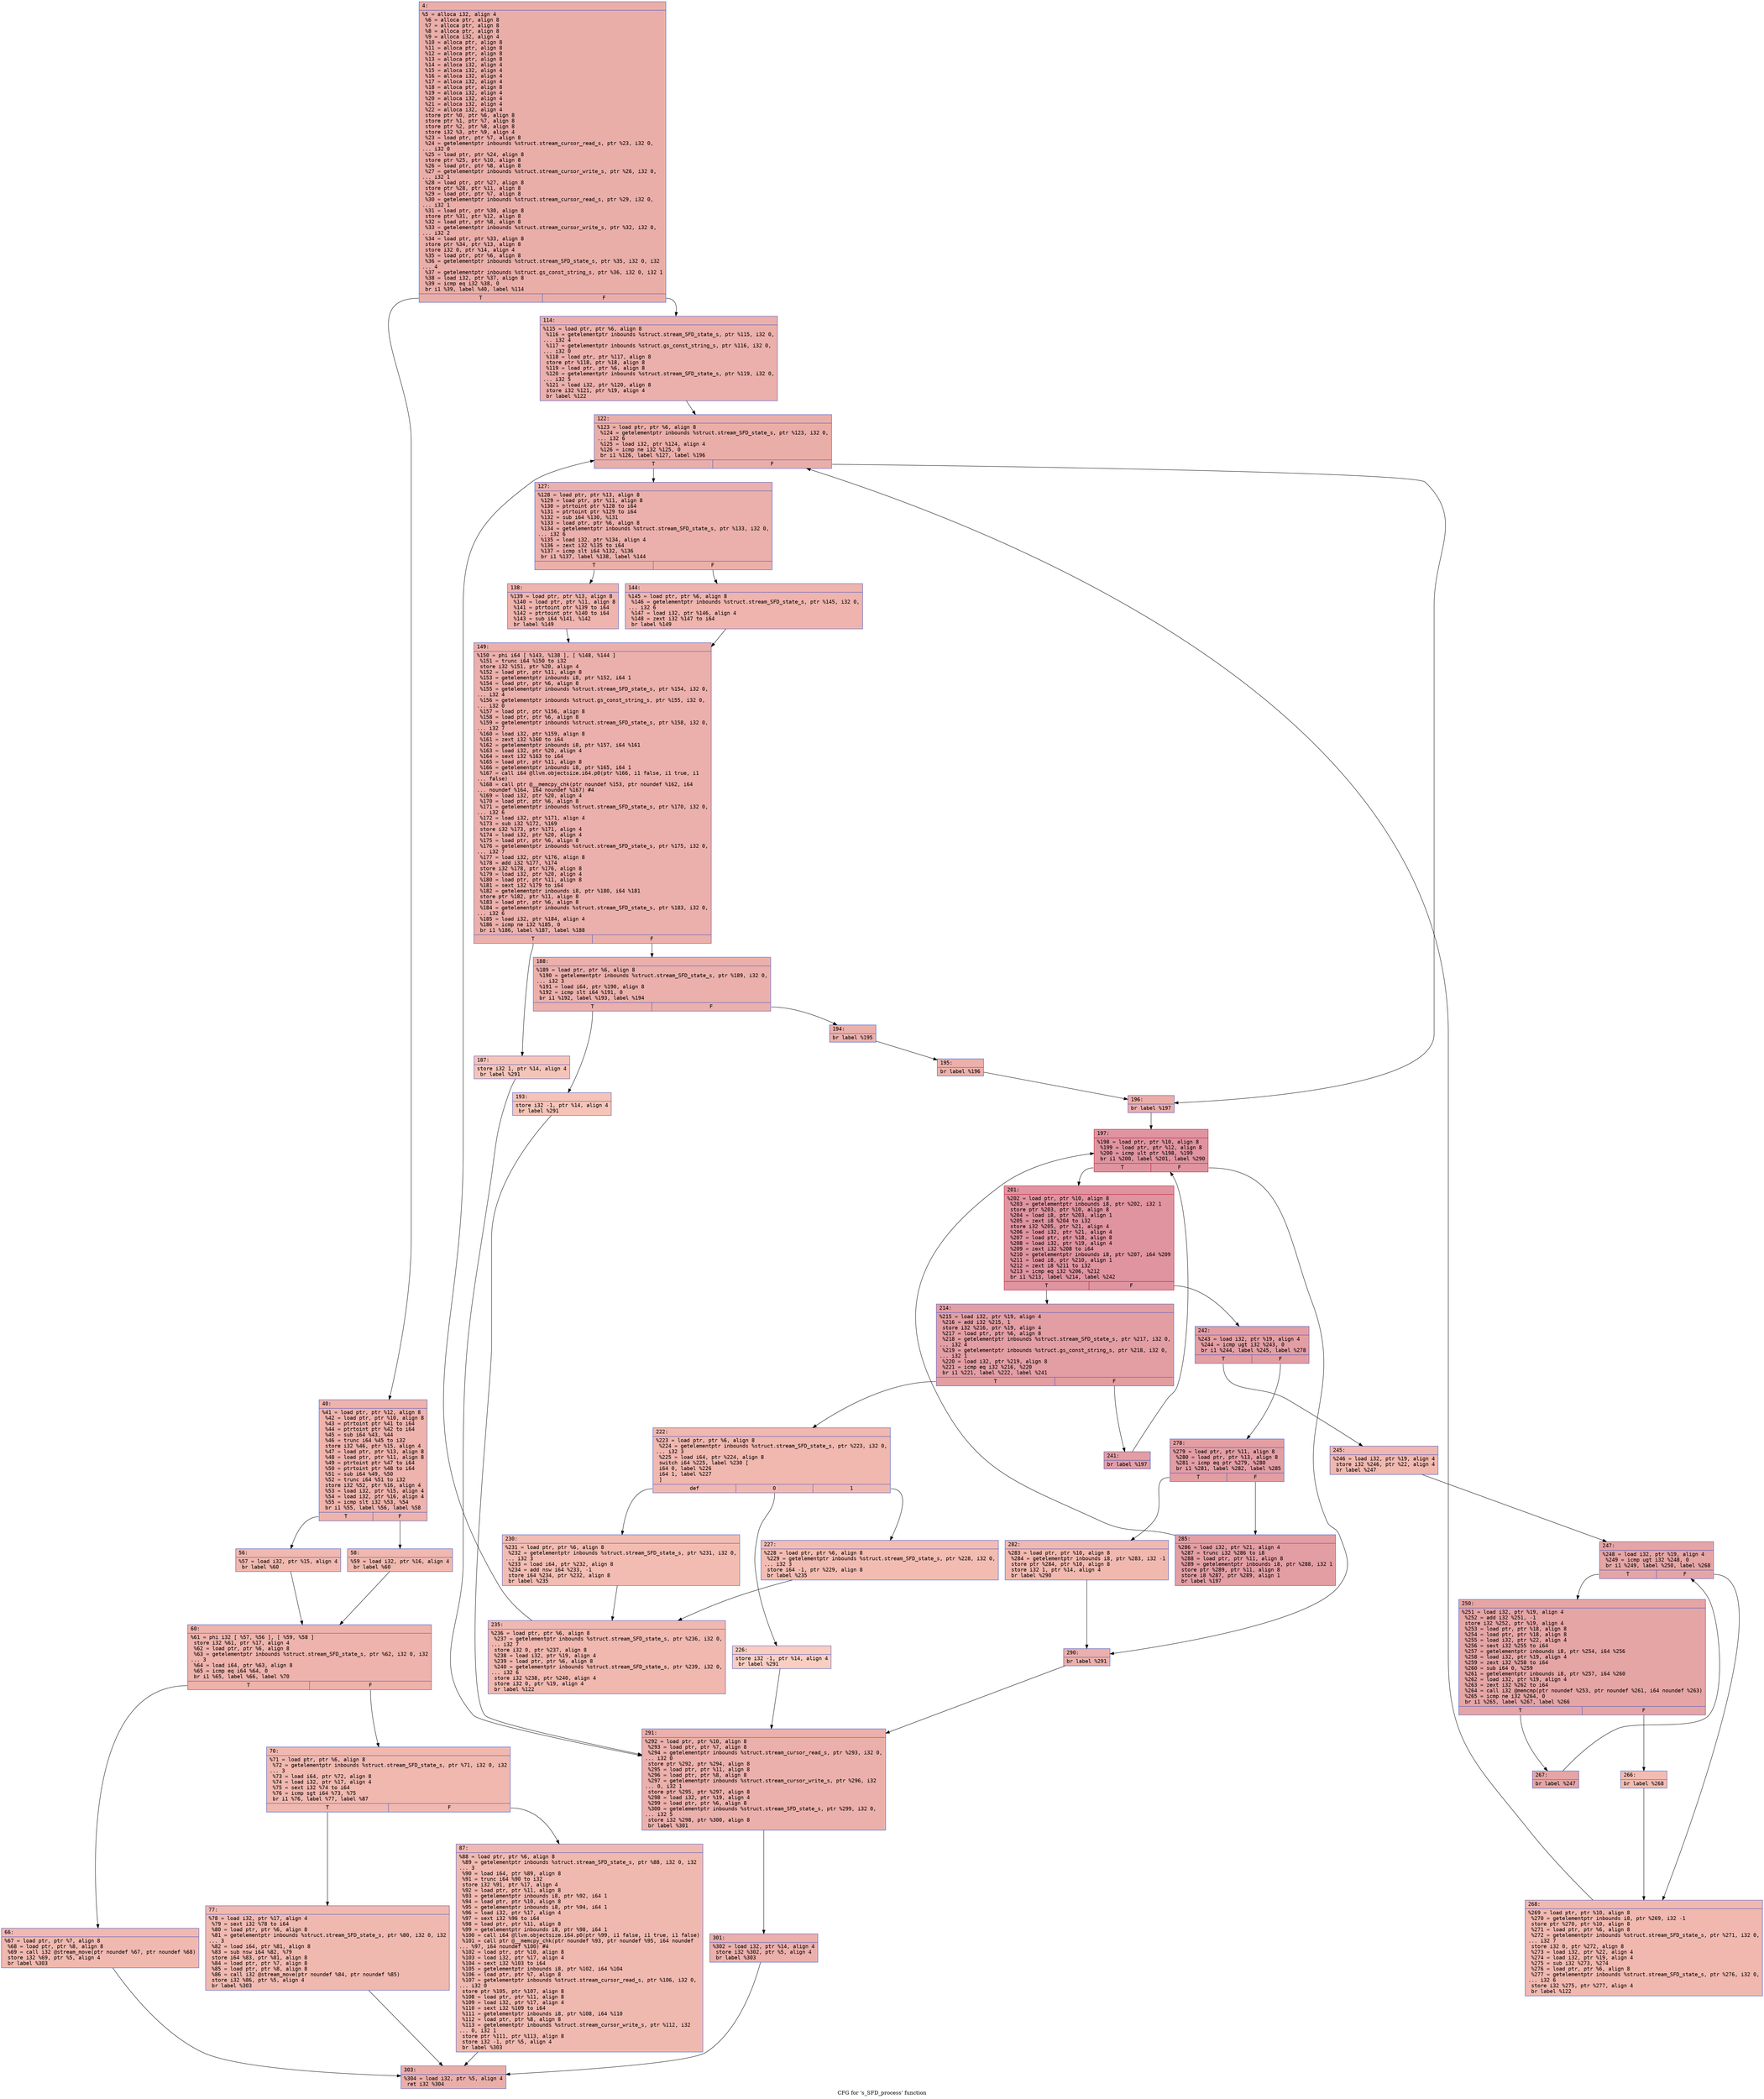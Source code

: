 digraph "CFG for 's_SFD_process' function" {
	label="CFG for 's_SFD_process' function";

	Node0x6000036096d0 [shape=record,color="#3d50c3ff", style=filled, fillcolor="#d0473d70" fontname="Courier",label="{4:\l|  %5 = alloca i32, align 4\l  %6 = alloca ptr, align 8\l  %7 = alloca ptr, align 8\l  %8 = alloca ptr, align 8\l  %9 = alloca i32, align 4\l  %10 = alloca ptr, align 8\l  %11 = alloca ptr, align 8\l  %12 = alloca ptr, align 8\l  %13 = alloca ptr, align 8\l  %14 = alloca i32, align 4\l  %15 = alloca i32, align 4\l  %16 = alloca i32, align 4\l  %17 = alloca i32, align 4\l  %18 = alloca ptr, align 8\l  %19 = alloca i32, align 4\l  %20 = alloca i32, align 4\l  %21 = alloca i32, align 4\l  %22 = alloca i32, align 4\l  store ptr %0, ptr %6, align 8\l  store ptr %1, ptr %7, align 8\l  store ptr %2, ptr %8, align 8\l  store i32 %3, ptr %9, align 4\l  %23 = load ptr, ptr %7, align 8\l  %24 = getelementptr inbounds %struct.stream_cursor_read_s, ptr %23, i32 0,\l... i32 0\l  %25 = load ptr, ptr %24, align 8\l  store ptr %25, ptr %10, align 8\l  %26 = load ptr, ptr %8, align 8\l  %27 = getelementptr inbounds %struct.stream_cursor_write_s, ptr %26, i32 0,\l... i32 1\l  %28 = load ptr, ptr %27, align 8\l  store ptr %28, ptr %11, align 8\l  %29 = load ptr, ptr %7, align 8\l  %30 = getelementptr inbounds %struct.stream_cursor_read_s, ptr %29, i32 0,\l... i32 1\l  %31 = load ptr, ptr %30, align 8\l  store ptr %31, ptr %12, align 8\l  %32 = load ptr, ptr %8, align 8\l  %33 = getelementptr inbounds %struct.stream_cursor_write_s, ptr %32, i32 0,\l... i32 2\l  %34 = load ptr, ptr %33, align 8\l  store ptr %34, ptr %13, align 8\l  store i32 0, ptr %14, align 4\l  %35 = load ptr, ptr %6, align 8\l  %36 = getelementptr inbounds %struct.stream_SFD_state_s, ptr %35, i32 0, i32\l... 4\l  %37 = getelementptr inbounds %struct.gs_const_string_s, ptr %36, i32 0, i32 1\l  %38 = load i32, ptr %37, align 8\l  %39 = icmp eq i32 %38, 0\l  br i1 %39, label %40, label %114\l|{<s0>T|<s1>F}}"];
	Node0x6000036096d0:s0 -> Node0x600003609720[tooltip="4 -> 40\nProbability 37.50%" ];
	Node0x6000036096d0:s1 -> Node0x6000036099a0[tooltip="4 -> 114\nProbability 62.50%" ];
	Node0x600003609720 [shape=record,color="#3d50c3ff", style=filled, fillcolor="#d6524470" fontname="Courier",label="{40:\l|  %41 = load ptr, ptr %12, align 8\l  %42 = load ptr, ptr %10, align 8\l  %43 = ptrtoint ptr %41 to i64\l  %44 = ptrtoint ptr %42 to i64\l  %45 = sub i64 %43, %44\l  %46 = trunc i64 %45 to i32\l  store i32 %46, ptr %15, align 4\l  %47 = load ptr, ptr %13, align 8\l  %48 = load ptr, ptr %11, align 8\l  %49 = ptrtoint ptr %47 to i64\l  %50 = ptrtoint ptr %48 to i64\l  %51 = sub i64 %49, %50\l  %52 = trunc i64 %51 to i32\l  store i32 %52, ptr %16, align 4\l  %53 = load i32, ptr %15, align 4\l  %54 = load i32, ptr %16, align 4\l  %55 = icmp slt i32 %53, %54\l  br i1 %55, label %56, label %58\l|{<s0>T|<s1>F}}"];
	Node0x600003609720:s0 -> Node0x600003609770[tooltip="40 -> 56\nProbability 50.00%" ];
	Node0x600003609720:s1 -> Node0x6000036097c0[tooltip="40 -> 58\nProbability 50.00%" ];
	Node0x600003609770 [shape=record,color="#3d50c3ff", style=filled, fillcolor="#dc5d4a70" fontname="Courier",label="{56:\l|  %57 = load i32, ptr %15, align 4\l  br label %60\l}"];
	Node0x600003609770 -> Node0x600003609810[tooltip="56 -> 60\nProbability 100.00%" ];
	Node0x6000036097c0 [shape=record,color="#3d50c3ff", style=filled, fillcolor="#dc5d4a70" fontname="Courier",label="{58:\l|  %59 = load i32, ptr %16, align 4\l  br label %60\l}"];
	Node0x6000036097c0 -> Node0x600003609810[tooltip="58 -> 60\nProbability 100.00%" ];
	Node0x600003609810 [shape=record,color="#3d50c3ff", style=filled, fillcolor="#d6524470" fontname="Courier",label="{60:\l|  %61 = phi i32 [ %57, %56 ], [ %59, %58 ]\l  store i32 %61, ptr %17, align 4\l  %62 = load ptr, ptr %6, align 8\l  %63 = getelementptr inbounds %struct.stream_SFD_state_s, ptr %62, i32 0, i32\l... 3\l  %64 = load i64, ptr %63, align 8\l  %65 = icmp eq i64 %64, 0\l  br i1 %65, label %66, label %70\l|{<s0>T|<s1>F}}"];
	Node0x600003609810:s0 -> Node0x600003609860[tooltip="60 -> 66\nProbability 37.50%" ];
	Node0x600003609810:s1 -> Node0x6000036098b0[tooltip="60 -> 70\nProbability 62.50%" ];
	Node0x600003609860 [shape=record,color="#3d50c3ff", style=filled, fillcolor="#de614d70" fontname="Courier",label="{66:\l|  %67 = load ptr, ptr %7, align 8\l  %68 = load ptr, ptr %8, align 8\l  %69 = call i32 @stream_move(ptr noundef %67, ptr noundef %68)\l  store i32 %69, ptr %5, align 4\l  br label %303\l}"];
	Node0x600003609860 -> Node0x60000360a440[tooltip="66 -> 303\nProbability 100.00%" ];
	Node0x6000036098b0 [shape=record,color="#3d50c3ff", style=filled, fillcolor="#dc5d4a70" fontname="Courier",label="{70:\l|  %71 = load ptr, ptr %6, align 8\l  %72 = getelementptr inbounds %struct.stream_SFD_state_s, ptr %71, i32 0, i32\l... 3\l  %73 = load i64, ptr %72, align 8\l  %74 = load i32, ptr %17, align 4\l  %75 = sext i32 %74 to i64\l  %76 = icmp sgt i64 %73, %75\l  br i1 %76, label %77, label %87\l|{<s0>T|<s1>F}}"];
	Node0x6000036098b0:s0 -> Node0x600003609900[tooltip="70 -> 77\nProbability 50.00%" ];
	Node0x6000036098b0:s1 -> Node0x600003609950[tooltip="70 -> 87\nProbability 50.00%" ];
	Node0x600003609900 [shape=record,color="#3d50c3ff", style=filled, fillcolor="#de614d70" fontname="Courier",label="{77:\l|  %78 = load i32, ptr %17, align 4\l  %79 = sext i32 %78 to i64\l  %80 = load ptr, ptr %6, align 8\l  %81 = getelementptr inbounds %struct.stream_SFD_state_s, ptr %80, i32 0, i32\l... 3\l  %82 = load i64, ptr %81, align 8\l  %83 = sub nsw i64 %82, %79\l  store i64 %83, ptr %81, align 8\l  %84 = load ptr, ptr %7, align 8\l  %85 = load ptr, ptr %8, align 8\l  %86 = call i32 @stream_move(ptr noundef %84, ptr noundef %85)\l  store i32 %86, ptr %5, align 4\l  br label %303\l}"];
	Node0x600003609900 -> Node0x60000360a440[tooltip="77 -> 303\nProbability 100.00%" ];
	Node0x600003609950 [shape=record,color="#3d50c3ff", style=filled, fillcolor="#de614d70" fontname="Courier",label="{87:\l|  %88 = load ptr, ptr %6, align 8\l  %89 = getelementptr inbounds %struct.stream_SFD_state_s, ptr %88, i32 0, i32\l... 3\l  %90 = load i64, ptr %89, align 8\l  %91 = trunc i64 %90 to i32\l  store i32 %91, ptr %17, align 4\l  %92 = load ptr, ptr %11, align 8\l  %93 = getelementptr inbounds i8, ptr %92, i64 1\l  %94 = load ptr, ptr %10, align 8\l  %95 = getelementptr inbounds i8, ptr %94, i64 1\l  %96 = load i32, ptr %17, align 4\l  %97 = sext i32 %96 to i64\l  %98 = load ptr, ptr %11, align 8\l  %99 = getelementptr inbounds i8, ptr %98, i64 1\l  %100 = call i64 @llvm.objectsize.i64.p0(ptr %99, i1 false, i1 true, i1 false)\l  %101 = call ptr @__memcpy_chk(ptr noundef %93, ptr noundef %95, i64 noundef\l... %97, i64 noundef %100) #4\l  %102 = load ptr, ptr %10, align 8\l  %103 = load i32, ptr %17, align 4\l  %104 = sext i32 %103 to i64\l  %105 = getelementptr inbounds i8, ptr %102, i64 %104\l  %106 = load ptr, ptr %7, align 8\l  %107 = getelementptr inbounds %struct.stream_cursor_read_s, ptr %106, i32 0,\l... i32 0\l  store ptr %105, ptr %107, align 8\l  %108 = load ptr, ptr %11, align 8\l  %109 = load i32, ptr %17, align 4\l  %110 = sext i32 %109 to i64\l  %111 = getelementptr inbounds i8, ptr %108, i64 %110\l  %112 = load ptr, ptr %8, align 8\l  %113 = getelementptr inbounds %struct.stream_cursor_write_s, ptr %112, i32\l... 0, i32 1\l  store ptr %111, ptr %113, align 8\l  store i32 -1, ptr %5, align 4\l  br label %303\l}"];
	Node0x600003609950 -> Node0x60000360a440[tooltip="87 -> 303\nProbability 100.00%" ];
	Node0x6000036099a0 [shape=record,color="#3d50c3ff", style=filled, fillcolor="#d24b4070" fontname="Courier",label="{114:\l|  %115 = load ptr, ptr %6, align 8\l  %116 = getelementptr inbounds %struct.stream_SFD_state_s, ptr %115, i32 0,\l... i32 4\l  %117 = getelementptr inbounds %struct.gs_const_string_s, ptr %116, i32 0,\l... i32 0\l  %118 = load ptr, ptr %117, align 8\l  store ptr %118, ptr %18, align 8\l  %119 = load ptr, ptr %6, align 8\l  %120 = getelementptr inbounds %struct.stream_SFD_state_s, ptr %119, i32 0,\l... i32 5\l  %121 = load i32, ptr %120, align 8\l  store i32 %121, ptr %19, align 4\l  br label %122\l}"];
	Node0x6000036099a0 -> Node0x6000036099f0[tooltip="114 -> 122\nProbability 100.00%" ];
	Node0x6000036099f0 [shape=record,color="#3d50c3ff", style=filled, fillcolor="#d0473d70" fontname="Courier",label="{122:\l|  %123 = load ptr, ptr %6, align 8\l  %124 = getelementptr inbounds %struct.stream_SFD_state_s, ptr %123, i32 0,\l... i32 6\l  %125 = load i32, ptr %124, align 4\l  %126 = icmp ne i32 %125, 0\l  br i1 %126, label %127, label %196\l|{<s0>T|<s1>F}}"];
	Node0x6000036099f0:s0 -> Node0x600003609a40[tooltip="122 -> 127\nProbability 62.50%" ];
	Node0x6000036099f0:s1 -> Node0x600003609d10[tooltip="122 -> 196\nProbability 37.50%" ];
	Node0x600003609a40 [shape=record,color="#3d50c3ff", style=filled, fillcolor="#d24b4070" fontname="Courier",label="{127:\l|  %128 = load ptr, ptr %13, align 8\l  %129 = load ptr, ptr %11, align 8\l  %130 = ptrtoint ptr %128 to i64\l  %131 = ptrtoint ptr %129 to i64\l  %132 = sub i64 %130, %131\l  %133 = load ptr, ptr %6, align 8\l  %134 = getelementptr inbounds %struct.stream_SFD_state_s, ptr %133, i32 0,\l... i32 6\l  %135 = load i32, ptr %134, align 4\l  %136 = zext i32 %135 to i64\l  %137 = icmp slt i64 %132, %136\l  br i1 %137, label %138, label %144\l|{<s0>T|<s1>F}}"];
	Node0x600003609a40:s0 -> Node0x600003609a90[tooltip="127 -> 138\nProbability 50.00%" ];
	Node0x600003609a40:s1 -> Node0x600003609ae0[tooltip="127 -> 144\nProbability 50.00%" ];
	Node0x600003609a90 [shape=record,color="#3d50c3ff", style=filled, fillcolor="#d8564670" fontname="Courier",label="{138:\l|  %139 = load ptr, ptr %13, align 8\l  %140 = load ptr, ptr %11, align 8\l  %141 = ptrtoint ptr %139 to i64\l  %142 = ptrtoint ptr %140 to i64\l  %143 = sub i64 %141, %142\l  br label %149\l}"];
	Node0x600003609a90 -> Node0x600003609b30[tooltip="138 -> 149\nProbability 100.00%" ];
	Node0x600003609ae0 [shape=record,color="#3d50c3ff", style=filled, fillcolor="#d8564670" fontname="Courier",label="{144:\l|  %145 = load ptr, ptr %6, align 8\l  %146 = getelementptr inbounds %struct.stream_SFD_state_s, ptr %145, i32 0,\l... i32 6\l  %147 = load i32, ptr %146, align 4\l  %148 = zext i32 %147 to i64\l  br label %149\l}"];
	Node0x600003609ae0 -> Node0x600003609b30[tooltip="144 -> 149\nProbability 100.00%" ];
	Node0x600003609b30 [shape=record,color="#3d50c3ff", style=filled, fillcolor="#d24b4070" fontname="Courier",label="{149:\l|  %150 = phi i64 [ %143, %138 ], [ %148, %144 ]\l  %151 = trunc i64 %150 to i32\l  store i32 %151, ptr %20, align 4\l  %152 = load ptr, ptr %11, align 8\l  %153 = getelementptr inbounds i8, ptr %152, i64 1\l  %154 = load ptr, ptr %6, align 8\l  %155 = getelementptr inbounds %struct.stream_SFD_state_s, ptr %154, i32 0,\l... i32 4\l  %156 = getelementptr inbounds %struct.gs_const_string_s, ptr %155, i32 0,\l... i32 0\l  %157 = load ptr, ptr %156, align 8\l  %158 = load ptr, ptr %6, align 8\l  %159 = getelementptr inbounds %struct.stream_SFD_state_s, ptr %158, i32 0,\l... i32 7\l  %160 = load i32, ptr %159, align 8\l  %161 = zext i32 %160 to i64\l  %162 = getelementptr inbounds i8, ptr %157, i64 %161\l  %163 = load i32, ptr %20, align 4\l  %164 = sext i32 %163 to i64\l  %165 = load ptr, ptr %11, align 8\l  %166 = getelementptr inbounds i8, ptr %165, i64 1\l  %167 = call i64 @llvm.objectsize.i64.p0(ptr %166, i1 false, i1 true, i1\l... false)\l  %168 = call ptr @__memcpy_chk(ptr noundef %153, ptr noundef %162, i64\l... noundef %164, i64 noundef %167) #4\l  %169 = load i32, ptr %20, align 4\l  %170 = load ptr, ptr %6, align 8\l  %171 = getelementptr inbounds %struct.stream_SFD_state_s, ptr %170, i32 0,\l... i32 6\l  %172 = load i32, ptr %171, align 4\l  %173 = sub i32 %172, %169\l  store i32 %173, ptr %171, align 4\l  %174 = load i32, ptr %20, align 4\l  %175 = load ptr, ptr %6, align 8\l  %176 = getelementptr inbounds %struct.stream_SFD_state_s, ptr %175, i32 0,\l... i32 7\l  %177 = load i32, ptr %176, align 8\l  %178 = add i32 %177, %174\l  store i32 %178, ptr %176, align 8\l  %179 = load i32, ptr %20, align 4\l  %180 = load ptr, ptr %11, align 8\l  %181 = sext i32 %179 to i64\l  %182 = getelementptr inbounds i8, ptr %180, i64 %181\l  store ptr %182, ptr %11, align 8\l  %183 = load ptr, ptr %6, align 8\l  %184 = getelementptr inbounds %struct.stream_SFD_state_s, ptr %183, i32 0,\l... i32 6\l  %185 = load i32, ptr %184, align 4\l  %186 = icmp ne i32 %185, 0\l  br i1 %186, label %187, label %188\l|{<s0>T|<s1>F}}"];
	Node0x600003609b30:s0 -> Node0x600003609b80[tooltip="149 -> 187\nProbability 3.12%" ];
	Node0x600003609b30:s1 -> Node0x600003609bd0[tooltip="149 -> 188\nProbability 96.88%" ];
	Node0x600003609b80 [shape=record,color="#3d50c3ff", style=filled, fillcolor="#e97a5f70" fontname="Courier",label="{187:\l|  store i32 1, ptr %14, align 4\l  br label %291\l}"];
	Node0x600003609b80 -> Node0x60000360a3a0[tooltip="187 -> 291\nProbability 100.00%" ];
	Node0x600003609bd0 [shape=record,color="#3d50c3ff", style=filled, fillcolor="#d24b4070" fontname="Courier",label="{188:\l|  %189 = load ptr, ptr %6, align 8\l  %190 = getelementptr inbounds %struct.stream_SFD_state_s, ptr %189, i32 0,\l... i32 3\l  %191 = load i64, ptr %190, align 8\l  %192 = icmp slt i64 %191, 0\l  br i1 %192, label %193, label %194\l|{<s0>T|<s1>F}}"];
	Node0x600003609bd0:s0 -> Node0x600003609c20[tooltip="188 -> 193\nProbability 3.12%" ];
	Node0x600003609bd0:s1 -> Node0x600003609c70[tooltip="188 -> 194\nProbability 96.88%" ];
	Node0x600003609c20 [shape=record,color="#3d50c3ff", style=filled, fillcolor="#e97a5f70" fontname="Courier",label="{193:\l|  store i32 -1, ptr %14, align 4\l  br label %291\l}"];
	Node0x600003609c20 -> Node0x60000360a3a0[tooltip="193 -> 291\nProbability 100.00%" ];
	Node0x600003609c70 [shape=record,color="#3d50c3ff", style=filled, fillcolor="#d24b4070" fontname="Courier",label="{194:\l|  br label %195\l}"];
	Node0x600003609c70 -> Node0x600003609cc0[tooltip="194 -> 195\nProbability 100.00%" ];
	Node0x600003609cc0 [shape=record,color="#3d50c3ff", style=filled, fillcolor="#d24b4070" fontname="Courier",label="{195:\l|  br label %196\l}"];
	Node0x600003609cc0 -> Node0x600003609d10[tooltip="195 -> 196\nProbability 100.00%" ];
	Node0x600003609d10 [shape=record,color="#3d50c3ff", style=filled, fillcolor="#d0473d70" fontname="Courier",label="{196:\l|  br label %197\l}"];
	Node0x600003609d10 -> Node0x600003609d60[tooltip="196 -> 197\nProbability 100.00%" ];
	Node0x600003609d60 [shape=record,color="#b70d28ff", style=filled, fillcolor="#b70d2870" fontname="Courier",label="{197:\l|  %198 = load ptr, ptr %10, align 8\l  %199 = load ptr, ptr %12, align 8\l  %200 = icmp ult ptr %198, %199\l  br i1 %200, label %201, label %290\l|{<s0>T|<s1>F}}"];
	Node0x600003609d60:s0 -> Node0x600003609db0[tooltip="197 -> 201\nProbability 96.88%" ];
	Node0x600003609d60:s1 -> Node0x60000360a350[tooltip="197 -> 290\nProbability 3.12%" ];
	Node0x600003609db0 [shape=record,color="#b70d28ff", style=filled, fillcolor="#b70d2870" fontname="Courier",label="{201:\l|  %202 = load ptr, ptr %10, align 8\l  %203 = getelementptr inbounds i8, ptr %202, i32 1\l  store ptr %203, ptr %10, align 8\l  %204 = load i8, ptr %203, align 1\l  %205 = zext i8 %204 to i32\l  store i32 %205, ptr %21, align 4\l  %206 = load i32, ptr %21, align 4\l  %207 = load ptr, ptr %18, align 8\l  %208 = load i32, ptr %19, align 4\l  %209 = zext i32 %208 to i64\l  %210 = getelementptr inbounds i8, ptr %207, i64 %209\l  %211 = load i8, ptr %210, align 1\l  %212 = zext i8 %211 to i32\l  %213 = icmp eq i32 %206, %212\l  br i1 %213, label %214, label %242\l|{<s0>T|<s1>F}}"];
	Node0x600003609db0:s0 -> Node0x600003609e00[tooltip="201 -> 214\nProbability 50.00%" ];
	Node0x600003609db0:s1 -> Node0x60000360a030[tooltip="201 -> 242\nProbability 50.00%" ];
	Node0x600003609e00 [shape=record,color="#3d50c3ff", style=filled, fillcolor="#be242e70" fontname="Courier",label="{214:\l|  %215 = load i32, ptr %19, align 4\l  %216 = add i32 %215, 1\l  store i32 %216, ptr %19, align 4\l  %217 = load ptr, ptr %6, align 8\l  %218 = getelementptr inbounds %struct.stream_SFD_state_s, ptr %217, i32 0,\l... i32 4\l  %219 = getelementptr inbounds %struct.gs_const_string_s, ptr %218, i32 0,\l... i32 1\l  %220 = load i32, ptr %219, align 8\l  %221 = icmp eq i32 %216, %220\l  br i1 %221, label %222, label %241\l|{<s0>T|<s1>F}}"];
	Node0x600003609e00:s0 -> Node0x600003609e50[tooltip="214 -> 222\nProbability 3.12%" ];
	Node0x600003609e00:s1 -> Node0x600003609fe0[tooltip="214 -> 241\nProbability 96.88%" ];
	Node0x600003609e50 [shape=record,color="#3d50c3ff", style=filled, fillcolor="#dc5d4a70" fontname="Courier",label="{222:\l|  %223 = load ptr, ptr %6, align 8\l  %224 = getelementptr inbounds %struct.stream_SFD_state_s, ptr %223, i32 0,\l... i32 3\l  %225 = load i64, ptr %224, align 8\l  switch i64 %225, label %230 [\l    i64 0, label %226\l    i64 1, label %227\l  ]\l|{<s0>def|<s1>0|<s2>1}}"];
	Node0x600003609e50:s0 -> Node0x600003609f40[tooltip="222 -> 230\nProbability 49.21%" ];
	Node0x600003609e50:s1 -> Node0x600003609ea0[tooltip="222 -> 226\nProbability 1.59%" ];
	Node0x600003609e50:s2 -> Node0x600003609ef0[tooltip="222 -> 227\nProbability 49.21%" ];
	Node0x600003609ea0 [shape=record,color="#3d50c3ff", style=filled, fillcolor="#f2907270" fontname="Courier",label="{226:\l|  store i32 -1, ptr %14, align 4\l  br label %291\l}"];
	Node0x600003609ea0 -> Node0x60000360a3a0[tooltip="226 -> 291\nProbability 100.00%" ];
	Node0x600003609ef0 [shape=record,color="#3d50c3ff", style=filled, fillcolor="#e1675170" fontname="Courier",label="{227:\l|  %228 = load ptr, ptr %6, align 8\l  %229 = getelementptr inbounds %struct.stream_SFD_state_s, ptr %228, i32 0,\l... i32 3\l  store i64 -1, ptr %229, align 8\l  br label %235\l}"];
	Node0x600003609ef0 -> Node0x600003609f90[tooltip="227 -> 235\nProbability 100.00%" ];
	Node0x600003609f40 [shape=record,color="#3d50c3ff", style=filled, fillcolor="#e1675170" fontname="Courier",label="{230:\l|  %231 = load ptr, ptr %6, align 8\l  %232 = getelementptr inbounds %struct.stream_SFD_state_s, ptr %231, i32 0,\l... i32 3\l  %233 = load i64, ptr %232, align 8\l  %234 = add nsw i64 %233, -1\l  store i64 %234, ptr %232, align 8\l  br label %235\l}"];
	Node0x600003609f40 -> Node0x600003609f90[tooltip="230 -> 235\nProbability 100.00%" ];
	Node0x600003609f90 [shape=record,color="#3d50c3ff", style=filled, fillcolor="#dc5d4a70" fontname="Courier",label="{235:\l|  %236 = load ptr, ptr %6, align 8\l  %237 = getelementptr inbounds %struct.stream_SFD_state_s, ptr %236, i32 0,\l... i32 7\l  store i32 0, ptr %237, align 8\l  %238 = load i32, ptr %19, align 4\l  %239 = load ptr, ptr %6, align 8\l  %240 = getelementptr inbounds %struct.stream_SFD_state_s, ptr %239, i32 0,\l... i32 6\l  store i32 %238, ptr %240, align 4\l  store i32 0, ptr %19, align 4\l  br label %122\l}"];
	Node0x600003609f90 -> Node0x6000036099f0[tooltip="235 -> 122\nProbability 100.00%" ];
	Node0x600003609fe0 [shape=record,color="#3d50c3ff", style=filled, fillcolor="#be242e70" fontname="Courier",label="{241:\l|  br label %197\l}"];
	Node0x600003609fe0 -> Node0x600003609d60[tooltip="241 -> 197\nProbability 100.00%" ];
	Node0x60000360a030 [shape=record,color="#3d50c3ff", style=filled, fillcolor="#be242e70" fontname="Courier",label="{242:\l|  %243 = load i32, ptr %19, align 4\l  %244 = icmp ugt i32 %243, 0\l  br i1 %244, label %245, label %278\l|{<s0>T|<s1>F}}"];
	Node0x60000360a030:s0 -> Node0x60000360a080[tooltip="242 -> 245\nProbability 3.12%" ];
	Node0x60000360a030:s1 -> Node0x60000360a260[tooltip="242 -> 278\nProbability 96.88%" ];
	Node0x60000360a080 [shape=record,color="#3d50c3ff", style=filled, fillcolor="#dc5d4a70" fontname="Courier",label="{245:\l|  %246 = load i32, ptr %19, align 4\l  store i32 %246, ptr %22, align 4\l  br label %247\l}"];
	Node0x60000360a080 -> Node0x60000360a0d0[tooltip="245 -> 247\nProbability 100.00%" ];
	Node0x60000360a0d0 [shape=record,color="#3d50c3ff", style=filled, fillcolor="#c5333470" fontname="Courier",label="{247:\l|  %248 = load i32, ptr %19, align 4\l  %249 = icmp ugt i32 %248, 0\l  br i1 %249, label %250, label %268\l|{<s0>T|<s1>F}}"];
	Node0x60000360a0d0:s0 -> Node0x60000360a120[tooltip="247 -> 250\nProbability 96.88%" ];
	Node0x60000360a0d0:s1 -> Node0x60000360a210[tooltip="247 -> 268\nProbability 3.12%" ];
	Node0x60000360a120 [shape=record,color="#3d50c3ff", style=filled, fillcolor="#c5333470" fontname="Courier",label="{250:\l|  %251 = load i32, ptr %19, align 4\l  %252 = add i32 %251, -1\l  store i32 %252, ptr %19, align 4\l  %253 = load ptr, ptr %18, align 8\l  %254 = load ptr, ptr %18, align 8\l  %255 = load i32, ptr %22, align 4\l  %256 = sext i32 %255 to i64\l  %257 = getelementptr inbounds i8, ptr %254, i64 %256\l  %258 = load i32, ptr %19, align 4\l  %259 = zext i32 %258 to i64\l  %260 = sub i64 0, %259\l  %261 = getelementptr inbounds i8, ptr %257, i64 %260\l  %262 = load i32, ptr %19, align 4\l  %263 = zext i32 %262 to i64\l  %264 = call i32 @memcmp(ptr noundef %253, ptr noundef %261, i64 noundef %263)\l  %265 = icmp ne i32 %264, 0\l  br i1 %265, label %267, label %266\l|{<s0>T|<s1>F}}"];
	Node0x60000360a120:s0 -> Node0x60000360a1c0[tooltip="250 -> 267\nProbability 96.88%" ];
	Node0x60000360a120:s1 -> Node0x60000360a170[tooltip="250 -> 266\nProbability 3.12%" ];
	Node0x60000360a170 [shape=record,color="#3d50c3ff", style=filled, fillcolor="#e1675170" fontname="Courier",label="{266:\l|  br label %268\l}"];
	Node0x60000360a170 -> Node0x60000360a210[tooltip="266 -> 268\nProbability 100.00%" ];
	Node0x60000360a1c0 [shape=record,color="#3d50c3ff", style=filled, fillcolor="#c5333470" fontname="Courier",label="{267:\l|  br label %247\l}"];
	Node0x60000360a1c0 -> Node0x60000360a0d0[tooltip="267 -> 247\nProbability 100.00%" ];
	Node0x60000360a210 [shape=record,color="#3d50c3ff", style=filled, fillcolor="#dc5d4a70" fontname="Courier",label="{268:\l|  %269 = load ptr, ptr %10, align 8\l  %270 = getelementptr inbounds i8, ptr %269, i32 -1\l  store ptr %270, ptr %10, align 8\l  %271 = load ptr, ptr %6, align 8\l  %272 = getelementptr inbounds %struct.stream_SFD_state_s, ptr %271, i32 0,\l... i32 7\l  store i32 0, ptr %272, align 8\l  %273 = load i32, ptr %22, align 4\l  %274 = load i32, ptr %19, align 4\l  %275 = sub i32 %273, %274\l  %276 = load ptr, ptr %6, align 8\l  %277 = getelementptr inbounds %struct.stream_SFD_state_s, ptr %276, i32 0,\l... i32 6\l  store i32 %275, ptr %277, align 4\l  br label %122\l}"];
	Node0x60000360a210 -> Node0x6000036099f0[tooltip="268 -> 122\nProbability 100.00%" ];
	Node0x60000360a260 [shape=record,color="#3d50c3ff", style=filled, fillcolor="#be242e70" fontname="Courier",label="{278:\l|  %279 = load ptr, ptr %11, align 8\l  %280 = load ptr, ptr %13, align 8\l  %281 = icmp eq ptr %279, %280\l  br i1 %281, label %282, label %285\l|{<s0>T|<s1>F}}"];
	Node0x60000360a260:s0 -> Node0x60000360a2b0[tooltip="278 -> 282\nProbability 3.12%" ];
	Node0x60000360a260:s1 -> Node0x60000360a300[tooltip="278 -> 285\nProbability 96.88%" ];
	Node0x60000360a2b0 [shape=record,color="#3d50c3ff", style=filled, fillcolor="#dc5d4a70" fontname="Courier",label="{282:\l|  %283 = load ptr, ptr %10, align 8\l  %284 = getelementptr inbounds i8, ptr %283, i32 -1\l  store ptr %284, ptr %10, align 8\l  store i32 1, ptr %14, align 4\l  br label %290\l}"];
	Node0x60000360a2b0 -> Node0x60000360a350[tooltip="282 -> 290\nProbability 100.00%" ];
	Node0x60000360a300 [shape=record,color="#3d50c3ff", style=filled, fillcolor="#be242e70" fontname="Courier",label="{285:\l|  %286 = load i32, ptr %21, align 4\l  %287 = trunc i32 %286 to i8\l  %288 = load ptr, ptr %11, align 8\l  %289 = getelementptr inbounds i8, ptr %288, i32 1\l  store ptr %289, ptr %11, align 8\l  store i8 %287, ptr %289, align 1\l  br label %197\l}"];
	Node0x60000360a300 -> Node0x600003609d60[tooltip="285 -> 197\nProbability 100.00%" ];
	Node0x60000360a350 [shape=record,color="#3d50c3ff", style=filled, fillcolor="#d24b4070" fontname="Courier",label="{290:\l|  br label %291\l}"];
	Node0x60000360a350 -> Node0x60000360a3a0[tooltip="290 -> 291\nProbability 100.00%" ];
	Node0x60000360a3a0 [shape=record,color="#3d50c3ff", style=filled, fillcolor="#d24b4070" fontname="Courier",label="{291:\l|  %292 = load ptr, ptr %10, align 8\l  %293 = load ptr, ptr %7, align 8\l  %294 = getelementptr inbounds %struct.stream_cursor_read_s, ptr %293, i32 0,\l... i32 0\l  store ptr %292, ptr %294, align 8\l  %295 = load ptr, ptr %11, align 8\l  %296 = load ptr, ptr %8, align 8\l  %297 = getelementptr inbounds %struct.stream_cursor_write_s, ptr %296, i32\l... 0, i32 1\l  store ptr %295, ptr %297, align 8\l  %298 = load i32, ptr %19, align 4\l  %299 = load ptr, ptr %6, align 8\l  %300 = getelementptr inbounds %struct.stream_SFD_state_s, ptr %299, i32 0,\l... i32 5\l  store i32 %298, ptr %300, align 8\l  br label %301\l}"];
	Node0x60000360a3a0 -> Node0x60000360a3f0[tooltip="291 -> 301\nProbability 100.00%" ];
	Node0x60000360a3f0 [shape=record,color="#3d50c3ff", style=filled, fillcolor="#d24b4070" fontname="Courier",label="{301:\l|  %302 = load i32, ptr %14, align 4\l  store i32 %302, ptr %5, align 4\l  br label %303\l}"];
	Node0x60000360a3f0 -> Node0x60000360a440[tooltip="301 -> 303\nProbability 100.00%" ];
	Node0x60000360a440 [shape=record,color="#3d50c3ff", style=filled, fillcolor="#d0473d70" fontname="Courier",label="{303:\l|  %304 = load i32, ptr %5, align 4\l  ret i32 %304\l}"];
}
